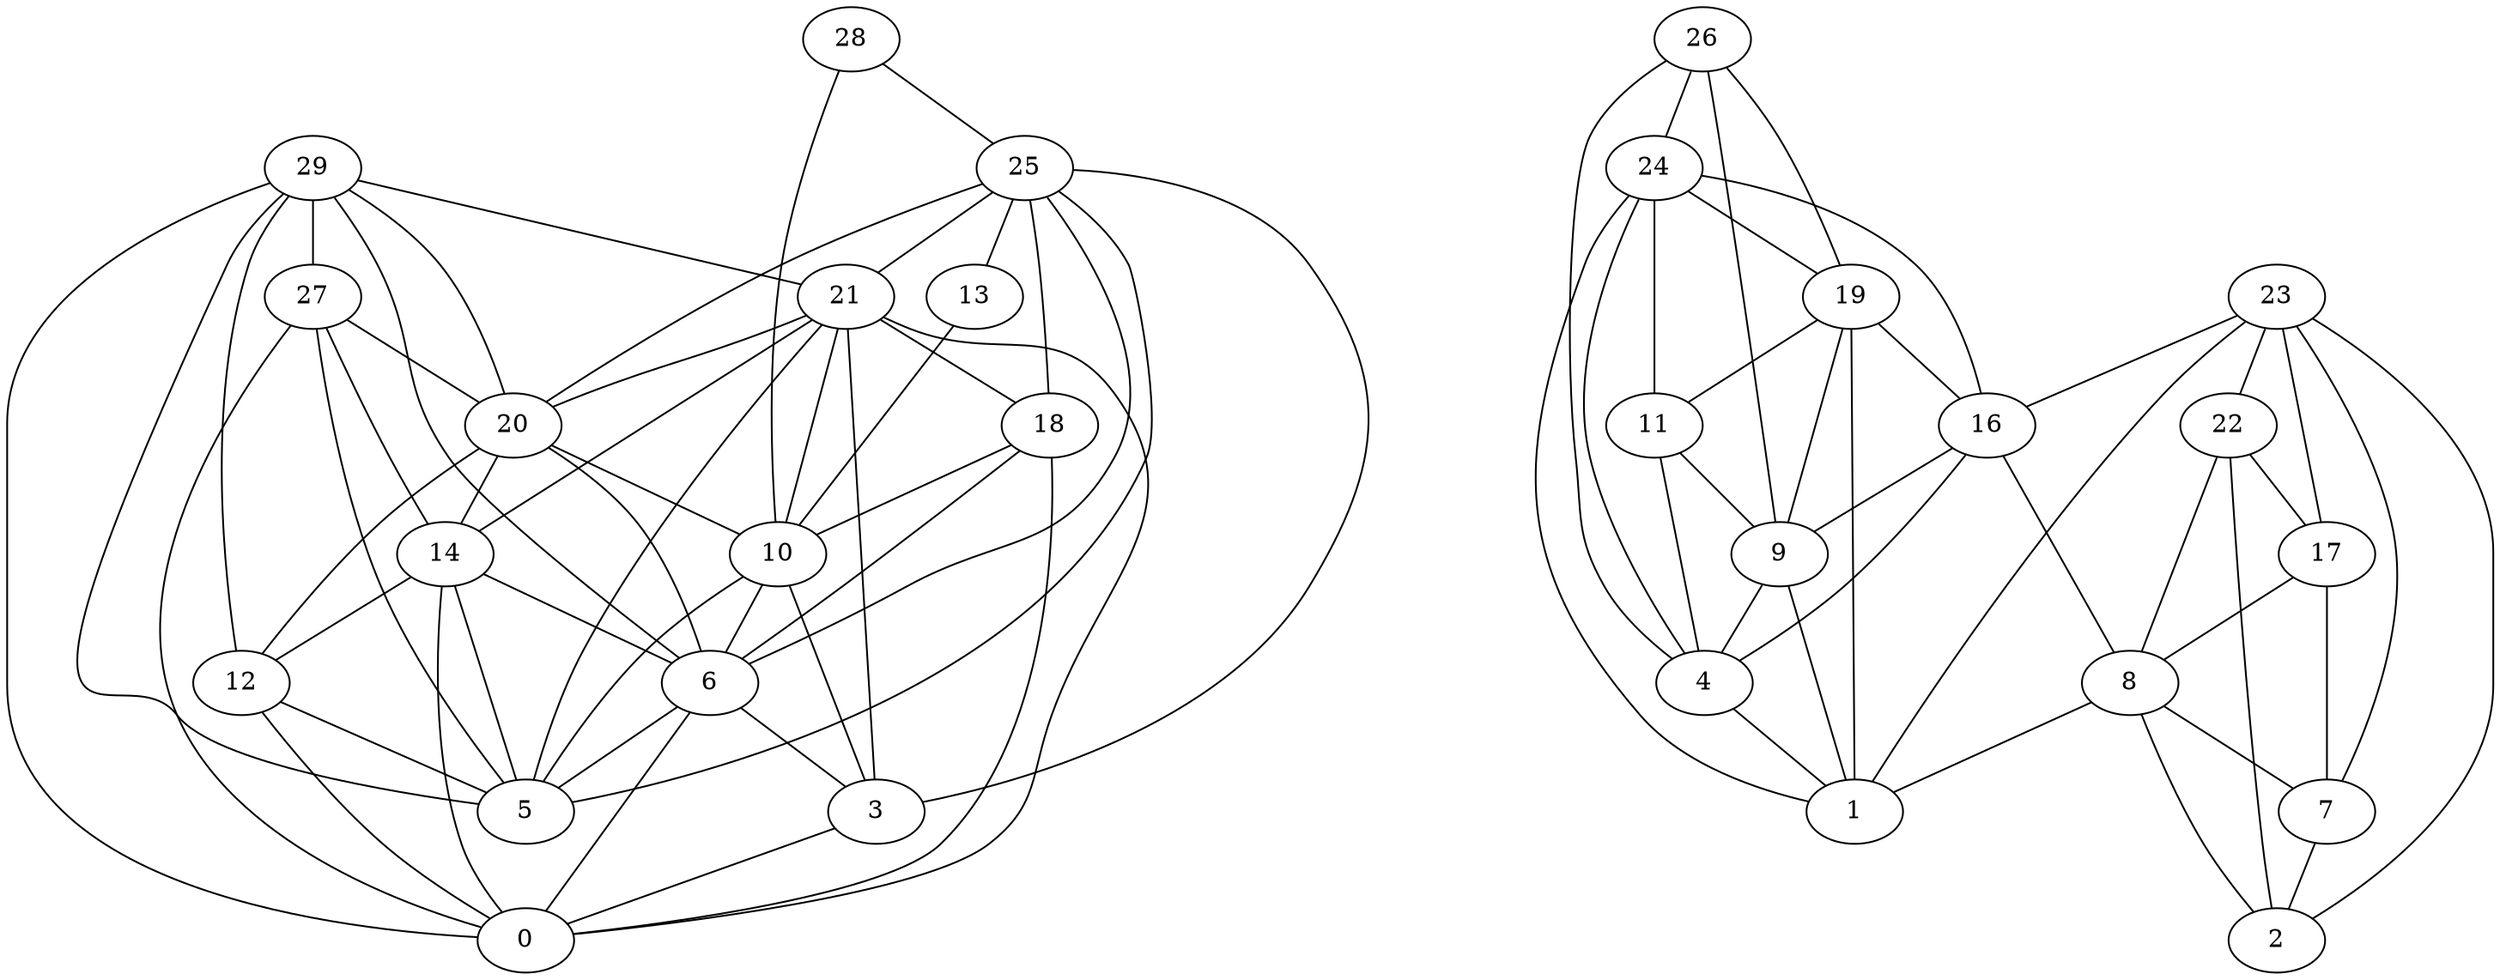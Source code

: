 digraph "sensornet-topology" {
label = "";
rankdir="BT";"0"->"3" [arrowhead = "both"] 
"0"->"6" [arrowhead = "both"] 
"0"->"12" [arrowhead = "both"] 
"0"->"14" [arrowhead = "both"] 
"0"->"18" [arrowhead = "both"] 
"0"->"21" [arrowhead = "both"] 
"0"->"27" [arrowhead = "both"] 
"0"->"29" [arrowhead = "both"] 
"1"->"4" [arrowhead = "both"] 
"1"->"8" [arrowhead = "both"] 
"1"->"9" [arrowhead = "both"] 
"1"->"19" [arrowhead = "both"] 
"1"->"23" [arrowhead = "both"] 
"1"->"24" [arrowhead = "both"] 
"2"->"7" [arrowhead = "both"] 
"2"->"8" [arrowhead = "both"] 
"2"->"22" [arrowhead = "both"] 
"2"->"23" [arrowhead = "both"] 
"3"->"6" [arrowhead = "both"] 
"3"->"10" [arrowhead = "both"] 
"3"->"21" [arrowhead = "both"] 
"3"->"25" [arrowhead = "both"] 
"4"->"9" [arrowhead = "both"] 
"4"->"11" [arrowhead = "both"] 
"4"->"16" [arrowhead = "both"] 
"4"->"24" [arrowhead = "both"] 
"4"->"26" [arrowhead = "both"] 
"5"->"6" [arrowhead = "both"] 
"5"->"10" [arrowhead = "both"] 
"5"->"12" [arrowhead = "both"] 
"5"->"14" [arrowhead = "both"] 
"5"->"21" [arrowhead = "both"] 
"5"->"25" [arrowhead = "both"] 
"5"->"27" [arrowhead = "both"] 
"5"->"29" [arrowhead = "both"] 
"6"->"10" [arrowhead = "both"] 
"6"->"14" [arrowhead = "both"] 
"6"->"18" [arrowhead = "both"] 
"6"->"20" [arrowhead = "both"] 
"6"->"25" [arrowhead = "both"] 
"6"->"29" [arrowhead = "both"] 
"7"->"8" [arrowhead = "both"] 
"7"->"17" [arrowhead = "both"] 
"7"->"23" [arrowhead = "both"] 
"8"->"16" [arrowhead = "both"] 
"8"->"17" [arrowhead = "both"] 
"8"->"22" [arrowhead = "both"] 
"9"->"11" [arrowhead = "both"] 
"9"->"16" [arrowhead = "both"] 
"9"->"19" [arrowhead = "both"] 
"9"->"26" [arrowhead = "both"] 
"10"->"13" [arrowhead = "both"] 
"10"->"18" [arrowhead = "both"] 
"10"->"20" [arrowhead = "both"] 
"10"->"21" [arrowhead = "both"] 
"10"->"28" [arrowhead = "both"] 
"11"->"19" [arrowhead = "both"] 
"11"->"24" [arrowhead = "both"] 
"12"->"14" [arrowhead = "both"] 
"12"->"20" [arrowhead = "both"] 
"12"->"29" [arrowhead = "both"] 
"13"->"25" [arrowhead = "both"] 
"14"->"20" [arrowhead = "both"] 
"14"->"21" [arrowhead = "both"] 
"14"->"27" [arrowhead = "both"] 
"16"->"19" [arrowhead = "both"] 
"16"->"23" [arrowhead = "both"] 
"16"->"24" [arrowhead = "both"] 
"17"->"22" [arrowhead = "both"] 
"17"->"23" [arrowhead = "both"] 
"18"->"21" [arrowhead = "both"] 
"18"->"25" [arrowhead = "both"] 
"19"->"24" [arrowhead = "both"] 
"19"->"26" [arrowhead = "both"] 
"20"->"21" [arrowhead = "both"] 
"20"->"25" [arrowhead = "both"] 
"20"->"27" [arrowhead = "both"] 
"20"->"29" [arrowhead = "both"] 
"21"->"25" [arrowhead = "both"] 
"21"->"29" [arrowhead = "both"] 
"22"->"23" [arrowhead = "both"] 
"24"->"26" [arrowhead = "both"] 
"25"->"28" [arrowhead = "both"] 
"27"->"29" [arrowhead = "both"] 
}